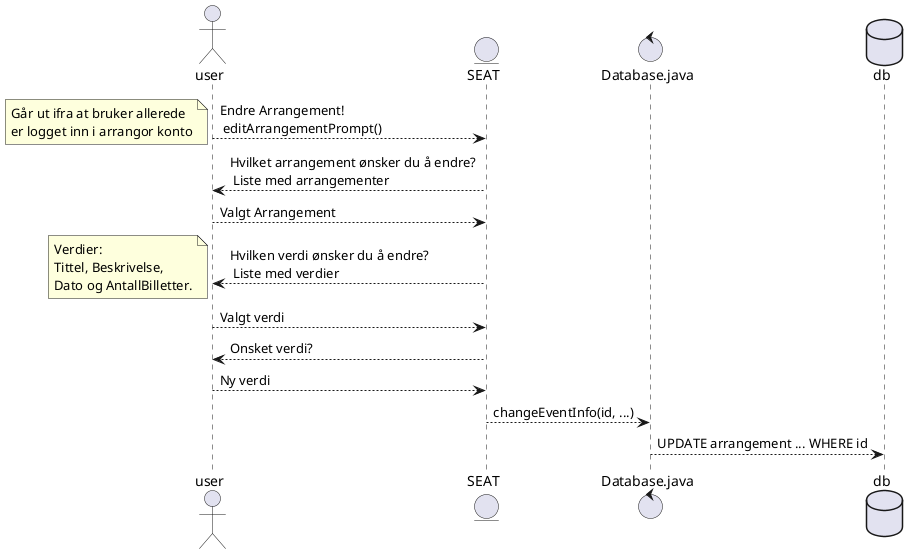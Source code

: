 @startuml

actor user
entity SEAT
control Database.java as data
database db

user --> SEAT: Endre Arrangement! \n editArrangementPrompt()
note left
	Går ut ifra at bruker allerede
	er logget inn i arrangor konto
end note
user <-- SEAT: Hvilket arrangement ønsker du å endre? \n Liste med arrangementer
user --> SEAT: Valgt Arrangement
user <-- SEAT: Hvilken verdi ønsker du å endre? \n Liste med verdier
note left
	Verdier:
	Tittel, Beskrivelse,
	Dato og AntallBilletter.
end note
user --> SEAT: Valgt verdi
user <-- SEAT: Onsket verdi?
user --> SEAT: Ny verdi
SEAT --> data: changeEventInfo(id, ...)
data --> db: UPDATE arrangement ... WHERE id

@enduml